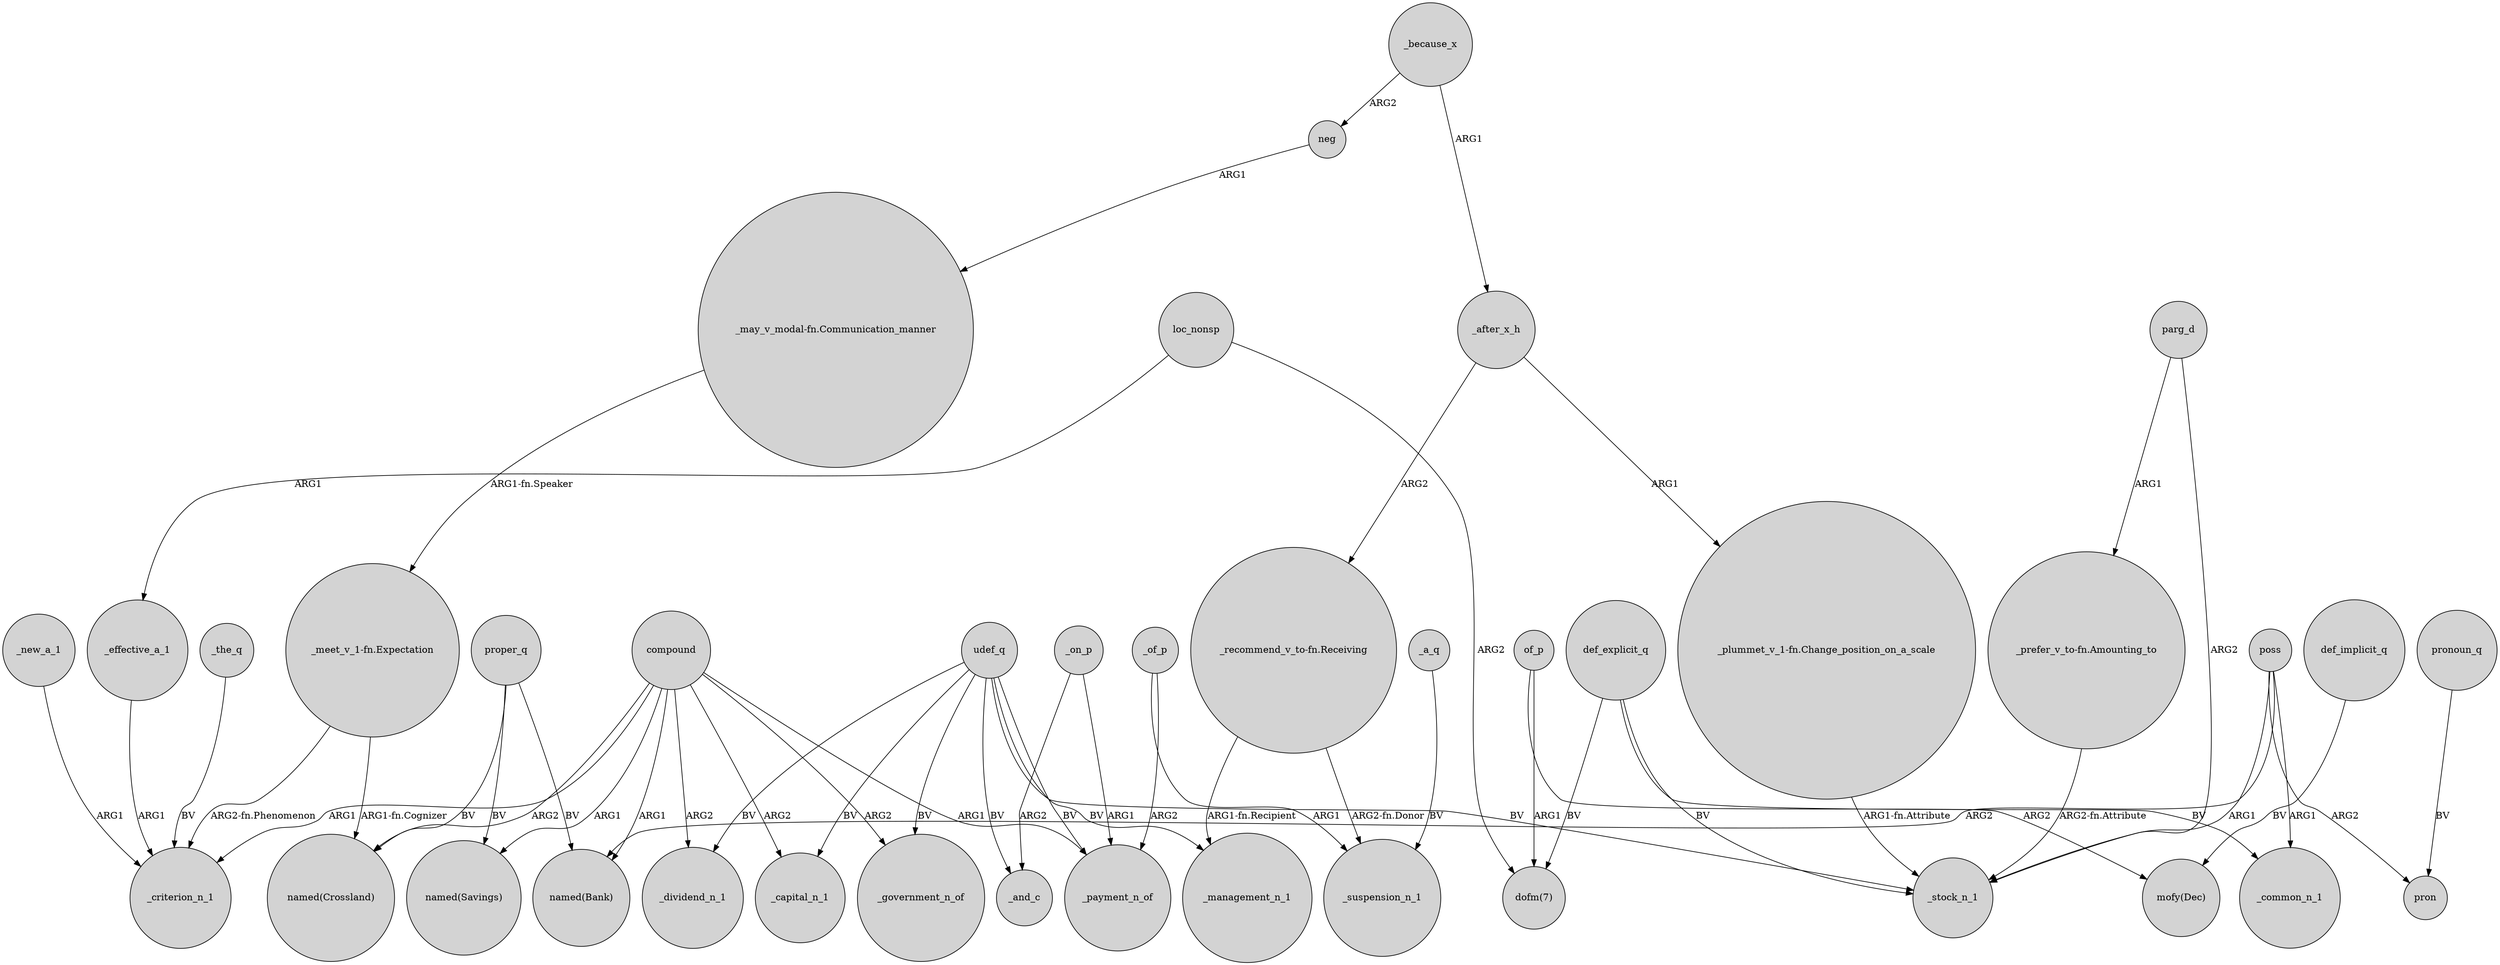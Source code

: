 digraph {
	node [shape=circle style=filled]
	udef_q -> _dividend_n_1 [label=BV]
	_after_x_h -> "_plummet_v_1-fn.Change_position_on_a_scale" [label=ARG1]
	"_meet_v_1-fn.Expectation" -> "named(Crossland)" [label="ARG1-fn.Cognizer"]
	_the_q -> _criterion_n_1 [label=BV]
	"_meet_v_1-fn.Expectation" -> _criterion_n_1 [label="ARG2-fn.Phenomenon"]
	compound -> _government_n_of [label=ARG2]
	udef_q -> _government_n_of [label=BV]
	compound -> _criterion_n_1 [label=ARG1]
	_after_x_h -> "_recommend_v_to-fn.Receiving" [label=ARG2]
	def_explicit_q -> _common_n_1 [label=BV]
	neg -> "_may_v_modal-fn.Communication_manner" [label=ARG1]
	loc_nonsp -> "dofm(7)" [label=ARG2]
	_on_p -> _payment_n_of [label=ARG1]
	def_explicit_q -> _stock_n_1 [label=BV]
	def_explicit_q -> "dofm(7)" [label=BV]
	"_plummet_v_1-fn.Change_position_on_a_scale" -> _stock_n_1 [label="ARG1-fn.Attribute"]
	compound -> "named(Bank)" [label=ARG1]
	udef_q -> _and_c [label=BV]
	_of_p -> _payment_n_of [label=ARG2]
	poss -> "named(Bank)" [label=ARG2]
	parg_d -> "_prefer_v_to-fn.Amounting_to" [label=ARG1]
	udef_q -> _management_n_1 [label=BV]
	pronoun_q -> pron [label=BV]
	poss -> pron [label=ARG2]
	udef_q -> _stock_n_1 [label=BV]
	"_recommend_v_to-fn.Receiving" -> _suspension_n_1 [label="ARG2-fn.Donor"]
	_because_x -> _after_x_h [label=ARG1]
	proper_q -> "named(Savings)" [label=BV]
	of_p -> "dofm(7)" [label=ARG1]
	"_prefer_v_to-fn.Amounting_to" -> _stock_n_1 [label="ARG2-fn.Attribute"]
	_a_q -> _suspension_n_1 [label=BV]
	_on_p -> _and_c [label=ARG2]
	udef_q -> _capital_n_1 [label=BV]
	poss -> _stock_n_1 [label=ARG1]
	proper_q -> "named(Crossland)" [label=BV]
	compound -> "named(Crossland)" [label=ARG2]
	udef_q -> _payment_n_of [label=BV]
	"_may_v_modal-fn.Communication_manner" -> "_meet_v_1-fn.Expectation" [label="ARG1-fn.Speaker"]
	"_recommend_v_to-fn.Receiving" -> _management_n_1 [label="ARG1-fn.Recipient"]
	compound -> _capital_n_1 [label=ARG2]
	compound -> "named(Savings)" [label=ARG1]
	of_p -> "mofy(Dec)" [label=ARG2]
	_of_p -> _suspension_n_1 [label=ARG1]
	_effective_a_1 -> _criterion_n_1 [label=ARG1]
	loc_nonsp -> _effective_a_1 [label=ARG1]
	compound -> _payment_n_of [label=ARG1]
	poss -> _common_n_1 [label=ARG1]
	_new_a_1 -> _criterion_n_1 [label=ARG1]
	parg_d -> _stock_n_1 [label=ARG2]
	_because_x -> neg [label=ARG2]
	compound -> _dividend_n_1 [label=ARG2]
	proper_q -> "named(Bank)" [label=BV]
	def_implicit_q -> "mofy(Dec)" [label=BV]
}
